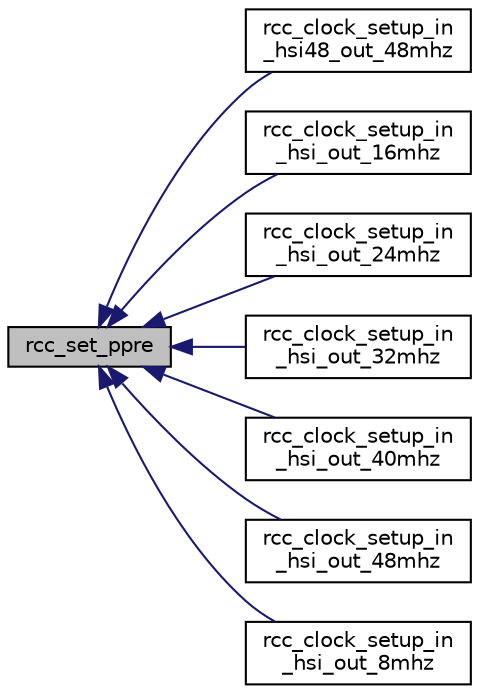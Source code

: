 digraph "rcc_set_ppre"
{
  edge [fontname="Helvetica",fontsize="10",labelfontname="Helvetica",labelfontsize="10"];
  node [fontname="Helvetica",fontsize="10",shape=record];
  rankdir="LR";
  Node1 [label="rcc_set_ppre",height=0.2,width=0.4,color="black", fillcolor="grey75", style="filled", fontcolor="black"];
  Node1 -> Node2 [dir="back",color="midnightblue",fontsize="10",style="solid",fontname="Helvetica"];
  Node2 [label="rcc_clock_setup_in\l_hsi48_out_48mhz",height=0.2,width=0.4,color="black", fillcolor="white", style="filled",URL="$group__STM32F0xx-rcc-file.html#ga8e517e73aea1b2e06447ed5367915a69"];
  Node1 -> Node3 [dir="back",color="midnightblue",fontsize="10",style="solid",fontname="Helvetica"];
  Node3 [label="rcc_clock_setup_in\l_hsi_out_16mhz",height=0.2,width=0.4,color="black", fillcolor="white", style="filled",URL="$group__STM32F0xx-rcc-file.html#ga996fd36ac939e39eb2a377064620250f"];
  Node1 -> Node4 [dir="back",color="midnightblue",fontsize="10",style="solid",fontname="Helvetica"];
  Node4 [label="rcc_clock_setup_in\l_hsi_out_24mhz",height=0.2,width=0.4,color="black", fillcolor="white", style="filled",URL="$group__STM32F0xx-rcc-file.html#ga63c14a3f3ed2799c6ad21564f97d0e99"];
  Node1 -> Node5 [dir="back",color="midnightblue",fontsize="10",style="solid",fontname="Helvetica"];
  Node5 [label="rcc_clock_setup_in\l_hsi_out_32mhz",height=0.2,width=0.4,color="black", fillcolor="white", style="filled",URL="$group__STM32F0xx-rcc-file.html#ga98c89d075aa469fcaa4c892b8833433f"];
  Node1 -> Node6 [dir="back",color="midnightblue",fontsize="10",style="solid",fontname="Helvetica"];
  Node6 [label="rcc_clock_setup_in\l_hsi_out_40mhz",height=0.2,width=0.4,color="black", fillcolor="white", style="filled",URL="$group__STM32F0xx-rcc-file.html#ga9d5e2b0fc534c6315d5d57db88812113"];
  Node1 -> Node7 [dir="back",color="midnightblue",fontsize="10",style="solid",fontname="Helvetica"];
  Node7 [label="rcc_clock_setup_in\l_hsi_out_48mhz",height=0.2,width=0.4,color="black", fillcolor="white", style="filled",URL="$group__STM32F0xx-rcc-file.html#gadd6354a9a1404b23b5baa00b51b03cc2"];
  Node1 -> Node8 [dir="back",color="midnightblue",fontsize="10",style="solid",fontname="Helvetica"];
  Node8 [label="rcc_clock_setup_in\l_hsi_out_8mhz",height=0.2,width=0.4,color="black", fillcolor="white", style="filled",URL="$group__STM32F0xx-rcc-file.html#gae14769a2ed83d96e2ec9ba22d3e3d62a"];
}
